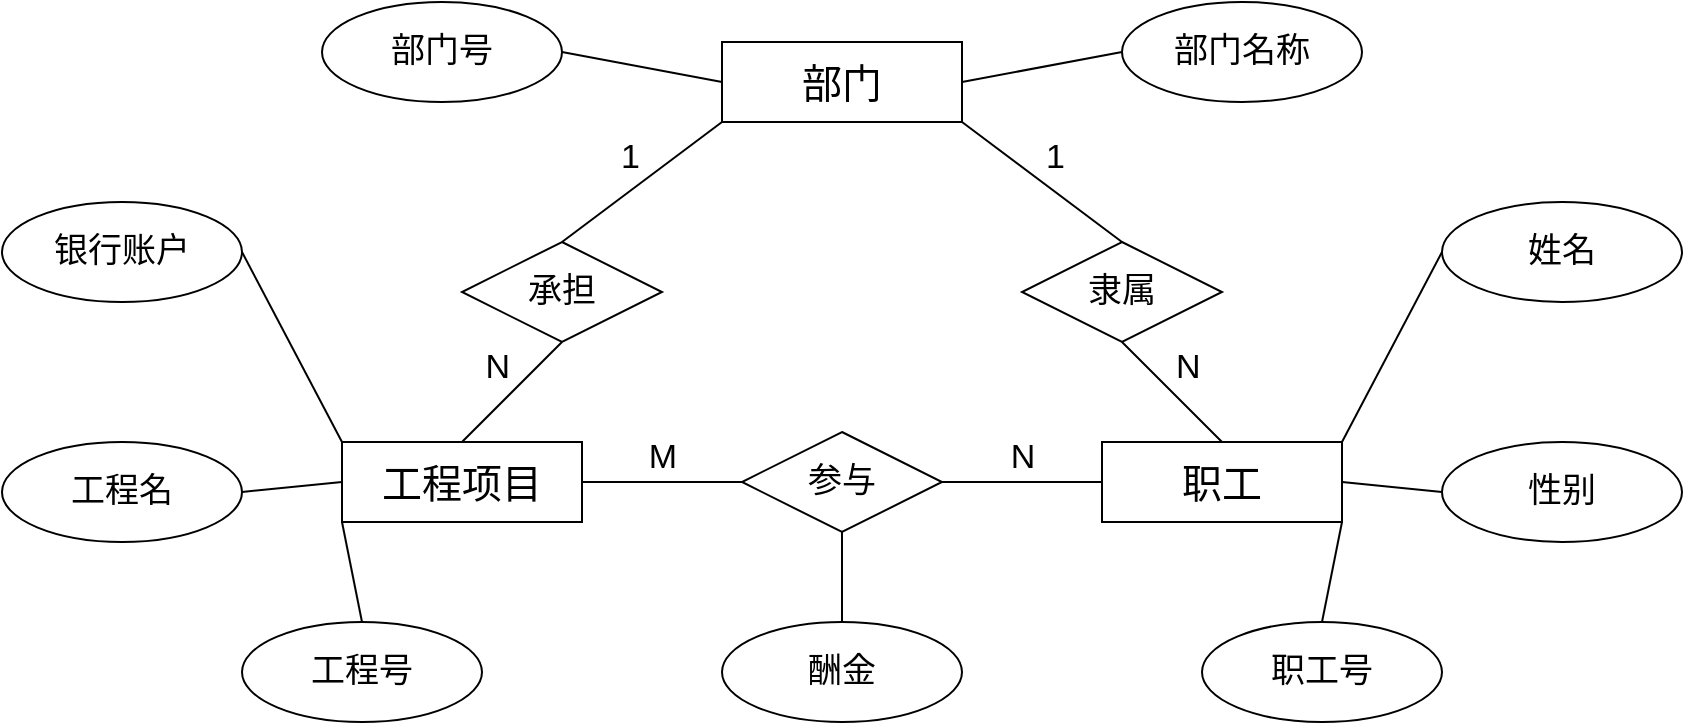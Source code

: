 <mxfile version="14.5.1" type="device"><diagram id="D82UFuiELMyv_D8xB04T" name="第 1 页"><mxGraphModel dx="1422" dy="822" grid="1" gridSize="10" guides="1" tooltips="1" connect="1" arrows="1" fold="1" page="1" pageScale="1" pageWidth="1654" pageHeight="2336" math="0" shadow="0"><root><mxCell id="0"/><mxCell id="1" parent="0"/><mxCell id="xUOU1_k7cVoOn1e49AbU-17" value="1" style="rounded=0;orthogonalLoop=1;jettySize=auto;html=1;exitX=0;exitY=1;exitDx=0;exitDy=0;entryX=0.5;entryY=0;entryDx=0;entryDy=0;fontSize=17;endArrow=none;endFill=0;labelPosition=left;verticalLabelPosition=top;align=right;verticalAlign=bottom;" edge="1" parent="1" source="xUOU1_k7cVoOn1e49AbU-1" target="xUOU1_k7cVoOn1e49AbU-13"><mxGeometry relative="1" as="geometry"/></mxCell><mxCell id="xUOU1_k7cVoOn1e49AbU-18" value="1" style="edgeStyle=none;rounded=0;orthogonalLoop=1;jettySize=auto;html=1;exitX=1;exitY=1;exitDx=0;exitDy=0;entryX=0.5;entryY=0;entryDx=0;entryDy=0;endArrow=none;endFill=0;fontSize=17;labelPosition=right;verticalLabelPosition=top;align=left;verticalAlign=bottom;" edge="1" parent="1" source="xUOU1_k7cVoOn1e49AbU-1" target="xUOU1_k7cVoOn1e49AbU-15"><mxGeometry relative="1" as="geometry"/></mxCell><mxCell id="xUOU1_k7cVoOn1e49AbU-24" style="edgeStyle=none;rounded=0;orthogonalLoop=1;jettySize=auto;html=1;exitX=0;exitY=0.5;exitDx=0;exitDy=0;entryX=1;entryY=0.5;entryDx=0;entryDy=0;endArrow=none;endFill=0;fontSize=17;" edge="1" parent="1" source="xUOU1_k7cVoOn1e49AbU-1" target="xUOU1_k7cVoOn1e49AbU-4"><mxGeometry relative="1" as="geometry"/></mxCell><mxCell id="xUOU1_k7cVoOn1e49AbU-25" style="edgeStyle=none;rounded=0;orthogonalLoop=1;jettySize=auto;html=1;exitX=1;exitY=0.5;exitDx=0;exitDy=0;entryX=0;entryY=0.5;entryDx=0;entryDy=0;endArrow=none;endFill=0;fontSize=17;" edge="1" parent="1" source="xUOU1_k7cVoOn1e49AbU-1" target="xUOU1_k7cVoOn1e49AbU-5"><mxGeometry relative="1" as="geometry"/></mxCell><mxCell id="xUOU1_k7cVoOn1e49AbU-1" value="部门" style="rounded=0;whiteSpace=wrap;html=1;fontSize=20;" vertex="1" parent="1"><mxGeometry x="600" y="280" width="120" height="40" as="geometry"/></mxCell><mxCell id="xUOU1_k7cVoOn1e49AbU-21" value="M" style="edgeStyle=none;rounded=0;orthogonalLoop=1;jettySize=auto;html=1;exitX=1;exitY=0.5;exitDx=0;exitDy=0;entryX=0;entryY=0.5;entryDx=0;entryDy=0;endArrow=none;endFill=0;fontSize=17;labelPosition=center;verticalLabelPosition=top;align=center;verticalAlign=bottom;" edge="1" parent="1" source="xUOU1_k7cVoOn1e49AbU-2" target="xUOU1_k7cVoOn1e49AbU-16"><mxGeometry relative="1" as="geometry"/></mxCell><mxCell id="xUOU1_k7cVoOn1e49AbU-26" style="edgeStyle=none;rounded=0;orthogonalLoop=1;jettySize=auto;html=1;exitX=0;exitY=0;exitDx=0;exitDy=0;entryX=1;entryY=0.5;entryDx=0;entryDy=0;endArrow=none;endFill=0;fontSize=17;" edge="1" parent="1" source="xUOU1_k7cVoOn1e49AbU-2" target="xUOU1_k7cVoOn1e49AbU-6"><mxGeometry relative="1" as="geometry"/></mxCell><mxCell id="xUOU1_k7cVoOn1e49AbU-27" style="edgeStyle=none;rounded=0;orthogonalLoop=1;jettySize=auto;html=1;exitX=0;exitY=0.5;exitDx=0;exitDy=0;entryX=1;entryY=0.5;entryDx=0;entryDy=0;endArrow=none;endFill=0;fontSize=17;" edge="1" parent="1" source="xUOU1_k7cVoOn1e49AbU-2" target="xUOU1_k7cVoOn1e49AbU-8"><mxGeometry relative="1" as="geometry"/></mxCell><mxCell id="xUOU1_k7cVoOn1e49AbU-28" style="edgeStyle=none;rounded=0;orthogonalLoop=1;jettySize=auto;html=1;exitX=0;exitY=1;exitDx=0;exitDy=0;entryX=0.5;entryY=0;entryDx=0;entryDy=0;endArrow=none;endFill=0;fontSize=17;" edge="1" parent="1" source="xUOU1_k7cVoOn1e49AbU-2" target="xUOU1_k7cVoOn1e49AbU-7"><mxGeometry relative="1" as="geometry"/></mxCell><mxCell id="xUOU1_k7cVoOn1e49AbU-2" value="工程项目" style="rounded=0;whiteSpace=wrap;html=1;fontSize=20;" vertex="1" parent="1"><mxGeometry x="410" y="480" width="120" height="40" as="geometry"/></mxCell><mxCell id="xUOU1_k7cVoOn1e49AbU-29" style="edgeStyle=none;rounded=0;orthogonalLoop=1;jettySize=auto;html=1;exitX=1;exitY=1;exitDx=0;exitDy=0;entryX=0.5;entryY=0;entryDx=0;entryDy=0;endArrow=none;endFill=0;fontSize=17;" edge="1" parent="1" source="xUOU1_k7cVoOn1e49AbU-3" target="xUOU1_k7cVoOn1e49AbU-10"><mxGeometry relative="1" as="geometry"/></mxCell><mxCell id="xUOU1_k7cVoOn1e49AbU-30" style="edgeStyle=none;rounded=0;orthogonalLoop=1;jettySize=auto;html=1;exitX=1;exitY=0.5;exitDx=0;exitDy=0;entryX=0;entryY=0.5;entryDx=0;entryDy=0;endArrow=none;endFill=0;fontSize=17;" edge="1" parent="1" source="xUOU1_k7cVoOn1e49AbU-3" target="xUOU1_k7cVoOn1e49AbU-12"><mxGeometry relative="1" as="geometry"/></mxCell><mxCell id="xUOU1_k7cVoOn1e49AbU-31" style="edgeStyle=none;rounded=0;orthogonalLoop=1;jettySize=auto;html=1;exitX=1;exitY=0;exitDx=0;exitDy=0;entryX=0;entryY=0.5;entryDx=0;entryDy=0;endArrow=none;endFill=0;fontSize=17;" edge="1" parent="1" source="xUOU1_k7cVoOn1e49AbU-3" target="xUOU1_k7cVoOn1e49AbU-11"><mxGeometry relative="1" as="geometry"/></mxCell><mxCell id="xUOU1_k7cVoOn1e49AbU-3" value="职工" style="rounded=0;whiteSpace=wrap;html=1;fontSize=20;" vertex="1" parent="1"><mxGeometry x="790" y="480" width="120" height="40" as="geometry"/></mxCell><mxCell id="xUOU1_k7cVoOn1e49AbU-4" value="部门号" style="ellipse;whiteSpace=wrap;html=1;fontSize=17;" vertex="1" parent="1"><mxGeometry x="400" y="260" width="120" height="50" as="geometry"/></mxCell><mxCell id="xUOU1_k7cVoOn1e49AbU-5" value="部门名称" style="ellipse;whiteSpace=wrap;html=1;fontSize=17;" vertex="1" parent="1"><mxGeometry x="800" y="260" width="120" height="50" as="geometry"/></mxCell><mxCell id="xUOU1_k7cVoOn1e49AbU-6" value="银行账户" style="ellipse;whiteSpace=wrap;html=1;fontSize=17;" vertex="1" parent="1"><mxGeometry x="240" y="360" width="120" height="50" as="geometry"/></mxCell><mxCell id="xUOU1_k7cVoOn1e49AbU-7" value="工程号" style="ellipse;whiteSpace=wrap;html=1;fontSize=17;" vertex="1" parent="1"><mxGeometry x="360" y="570" width="120" height="50" as="geometry"/></mxCell><mxCell id="xUOU1_k7cVoOn1e49AbU-8" value="工程名" style="ellipse;whiteSpace=wrap;html=1;fontSize=17;" vertex="1" parent="1"><mxGeometry x="240" y="480" width="120" height="50" as="geometry"/></mxCell><mxCell id="xUOU1_k7cVoOn1e49AbU-9" value="酬金" style="ellipse;whiteSpace=wrap;html=1;fontSize=17;" vertex="1" parent="1"><mxGeometry x="600" y="570" width="120" height="50" as="geometry"/></mxCell><mxCell id="xUOU1_k7cVoOn1e49AbU-10" value="职工号" style="ellipse;whiteSpace=wrap;html=1;fontSize=17;" vertex="1" parent="1"><mxGeometry x="840" y="570" width="120" height="50" as="geometry"/></mxCell><mxCell id="xUOU1_k7cVoOn1e49AbU-11" value="姓名" style="ellipse;whiteSpace=wrap;html=1;fontSize=17;" vertex="1" parent="1"><mxGeometry x="960" y="360" width="120" height="50" as="geometry"/></mxCell><mxCell id="xUOU1_k7cVoOn1e49AbU-12" value="性别" style="ellipse;whiteSpace=wrap;html=1;fontSize=17;" vertex="1" parent="1"><mxGeometry x="960" y="480" width="120" height="50" as="geometry"/></mxCell><mxCell id="xUOU1_k7cVoOn1e49AbU-19" value="N" style="edgeStyle=none;rounded=0;orthogonalLoop=1;jettySize=auto;html=1;exitX=0.5;exitY=1;exitDx=0;exitDy=0;entryX=0.5;entryY=0;entryDx=0;entryDy=0;endArrow=none;endFill=0;fontSize=17;labelPosition=left;verticalLabelPosition=top;align=right;verticalAlign=bottom;" edge="1" parent="1" source="xUOU1_k7cVoOn1e49AbU-13" target="xUOU1_k7cVoOn1e49AbU-2"><mxGeometry relative="1" as="geometry"/></mxCell><mxCell id="xUOU1_k7cVoOn1e49AbU-13" value="承担" style="rhombus;whiteSpace=wrap;html=1;fontSize=17;" vertex="1" parent="1"><mxGeometry x="470" y="380" width="100" height="50" as="geometry"/></mxCell><mxCell id="xUOU1_k7cVoOn1e49AbU-20" value="N" style="edgeStyle=none;rounded=0;orthogonalLoop=1;jettySize=auto;html=1;exitX=0.5;exitY=1;exitDx=0;exitDy=0;entryX=0.5;entryY=0;entryDx=0;entryDy=0;endArrow=none;endFill=0;fontSize=17;labelPosition=right;verticalLabelPosition=top;align=left;verticalAlign=bottom;" edge="1" parent="1" source="xUOU1_k7cVoOn1e49AbU-15" target="xUOU1_k7cVoOn1e49AbU-3"><mxGeometry relative="1" as="geometry"/></mxCell><mxCell id="xUOU1_k7cVoOn1e49AbU-15" value="隶属" style="rhombus;whiteSpace=wrap;html=1;fontSize=17;" vertex="1" parent="1"><mxGeometry x="750" y="380" width="100" height="50" as="geometry"/></mxCell><mxCell id="xUOU1_k7cVoOn1e49AbU-22" value="N" style="edgeStyle=none;rounded=0;orthogonalLoop=1;jettySize=auto;html=1;exitX=1;exitY=0.5;exitDx=0;exitDy=0;entryX=0;entryY=0.5;entryDx=0;entryDy=0;endArrow=none;endFill=0;fontSize=17;labelPosition=center;verticalLabelPosition=top;align=center;verticalAlign=bottom;" edge="1" parent="1" source="xUOU1_k7cVoOn1e49AbU-16" target="xUOU1_k7cVoOn1e49AbU-3"><mxGeometry relative="1" as="geometry"/></mxCell><mxCell id="xUOU1_k7cVoOn1e49AbU-23" style="edgeStyle=none;rounded=0;orthogonalLoop=1;jettySize=auto;html=1;exitX=0.5;exitY=1;exitDx=0;exitDy=0;entryX=0.5;entryY=0;entryDx=0;entryDy=0;endArrow=none;endFill=0;fontSize=17;" edge="1" parent="1" source="xUOU1_k7cVoOn1e49AbU-16" target="xUOU1_k7cVoOn1e49AbU-9"><mxGeometry relative="1" as="geometry"/></mxCell><mxCell id="xUOU1_k7cVoOn1e49AbU-16" value="参与" style="rhombus;whiteSpace=wrap;html=1;fontSize=17;" vertex="1" parent="1"><mxGeometry x="610" y="475" width="100" height="50" as="geometry"/></mxCell></root></mxGraphModel></diagram></mxfile>